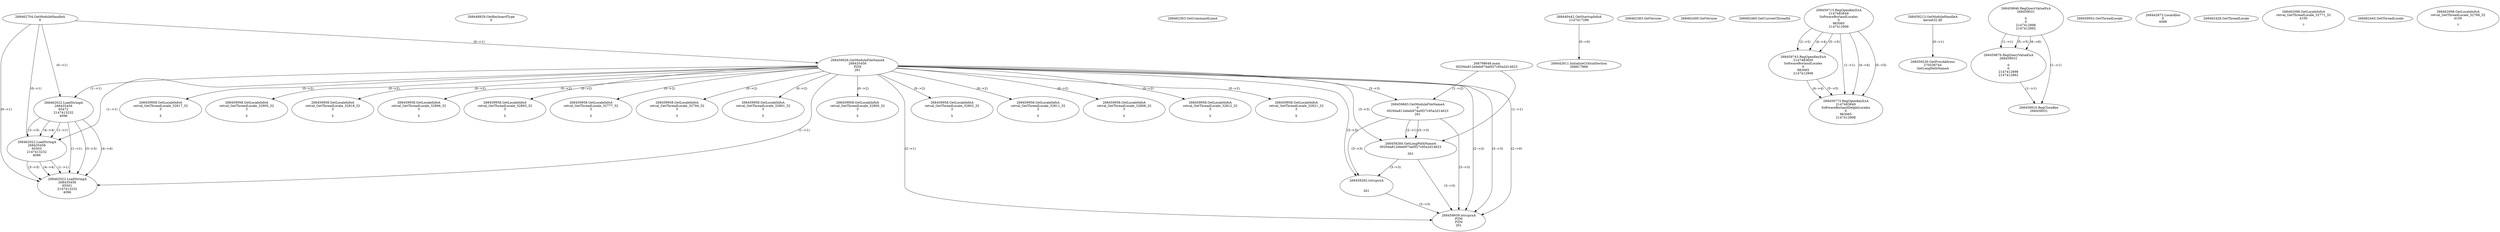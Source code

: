// Global SCDG with merge call
digraph {
	0 [label="268798648.main
00294a812ebeb974a0f27c95a2d14623"]
	1 [label="268462704.GetModuleHandleA
0"]
	2 [label="268448929.GetKeyboardType
0"]
	3 [label="268462363.GetCommandLineA
"]
	4 [label="268440442.GetStartupInfoA
2147417296"]
	5 [label="268462383.GetVersion
"]
	6 [label="268462400.GetVersion
"]
	7 [label="268462460.GetCurrentThreadId
"]
	8 [label="268459026.GetModuleFileNameA
268435456
PZM
261"]
	1 -> 8 [label="(0-->1)"]
	9 [label="268459683.GetModuleFileNameA
0
00294a812ebeb974a0f27c95a2d14623
261"]
	0 -> 9 [label="(1-->2)"]
	8 -> 9 [label="(3-->3)"]
	10 [label="268459713.RegOpenKeyExA
2147483649
Software\Borland\Locales
0
983065
2147412908"]
	11 [label="268459743.RegOpenKeyExA
2147483650
Software\Borland\Locales
0
983065
2147412908"]
	10 -> 11 [label="(2-->2)"]
	10 -> 11 [label="(4-->4)"]
	10 -> 11 [label="(5-->5)"]
	12 [label="268459773.RegOpenKeyExA
2147483649
Software\Borland\Delphi\Locales
0
983065
2147412908"]
	10 -> 12 [label="(1-->1)"]
	10 -> 12 [label="(4-->4)"]
	11 -> 12 [label="(4-->4)"]
	10 -> 12 [label="(5-->5)"]
	11 -> 12 [label="(5-->5)"]
	13 [label="268459213.GetModuleHandleA
kernel32.dll"]
	14 [label="268459230.GetProcAddress
270536744
GetLongPathNameA"]
	13 -> 14 [label="(0-->1)"]
	15 [label="268459260.GetLongPathNameA
00294a812ebeb974a0f27c95a2d14623

261"]
	0 -> 15 [label="(1-->1)"]
	9 -> 15 [label="(2-->1)"]
	8 -> 15 [label="(3-->3)"]
	9 -> 15 [label="(3-->3)"]
	16 [label="268459282.lstrcpynA


261"]
	8 -> 16 [label="(3-->3)"]
	9 -> 16 [label="(3-->3)"]
	15 -> 16 [label="(3-->3)"]
	17 [label="268459846.RegQueryValueExA
268459031

0
0
2147412898
2147412892"]
	18 [label="268459876.RegQueryValueExA
268459031

0
0
2147412898
2147412892"]
	17 -> 18 [label="(1-->1)"]
	17 -> 18 [label="(5-->5)"]
	17 -> 18 [label="(6-->6)"]
	19 [label="268459910.RegCloseKey
268459031"]
	17 -> 19 [label="(1-->1)"]
	18 -> 19 [label="(1-->1)"]
	20 [label="268459939.lstrcpynA
PZM
PZM
261"]
	8 -> 20 [label="(2-->1)"]
	8 -> 20 [label="(2-->2)"]
	8 -> 20 [label="(3-->3)"]
	9 -> 20 [label="(3-->3)"]
	15 -> 20 [label="(3-->3)"]
	16 -> 20 [label="(3-->3)"]
	8 -> 20 [label="(2-->0)"]
	21 [label="268459952.GetThreadLocale
"]
	22 [label="268459958.GetLocaleInfoA
retval_GetThreadLocale_32817_32
3

5"]
	8 -> 22 [label="(0-->2)"]
	23 [label="268462022.LoadStringA
268435456
65472
2147413232
4096"]
	1 -> 23 [label="(0-->1)"]
	8 -> 23 [label="(1-->1)"]
	24 [label="268462022.LoadStringA
268435456
65503
2147413232
4096"]
	1 -> 24 [label="(0-->1)"]
	8 -> 24 [label="(1-->1)"]
	23 -> 24 [label="(1-->1)"]
	23 -> 24 [label="(3-->3)"]
	23 -> 24 [label="(4-->4)"]
	25 [label="268462022.LoadStringA
268435456
65501
2147413232
4096"]
	1 -> 25 [label="(0-->1)"]
	8 -> 25 [label="(1-->1)"]
	23 -> 25 [label="(1-->1)"]
	24 -> 25 [label="(1-->1)"]
	23 -> 25 [label="(3-->3)"]
	24 -> 25 [label="(3-->3)"]
	23 -> 25 [label="(4-->4)"]
	24 -> 25 [label="(4-->4)"]
	26 [label="268442611.InitializeCriticalSection
268817868"]
	4 -> 26 [label="(0-->0)"]
	27 [label="268442672.LocalAlloc
0
4088"]
	28 [label="268462428.GetThreadLocale
"]
	29 [label="268462098.GetLocaleInfoA
retval_GetThreadLocale_32771_32
4100

7"]
	30 [label="268459958.GetLocaleInfoA
retval_GetThreadLocale_32905_32
3

5"]
	8 -> 30 [label="(0-->2)"]
	31 [label="268459958.GetLocaleInfoA
retval_GetThreadLocale_32818_32
3

5"]
	8 -> 31 [label="(0-->2)"]
	32 [label="268459958.GetLocaleInfoA
retval_GetThreadLocale_32896_32
3

5"]
	8 -> 32 [label="(0-->2)"]
	33 [label="268459958.GetLocaleInfoA
retval_GetThreadLocale_32893_32
3

5"]
	8 -> 33 [label="(0-->2)"]
	34 [label="268459958.GetLocaleInfoA
retval_GetThreadLocale_32777_32
3

5"]
	8 -> 34 [label="(0-->2)"]
	35 [label="268459958.GetLocaleInfoA
retval_GetThreadLocale_32794_32
3

5"]
	8 -> 35 [label="(0-->2)"]
	36 [label="268459958.GetLocaleInfoA
retval_GetThreadLocale_32801_32
3

5"]
	8 -> 36 [label="(0-->2)"]
	37 [label="268459958.GetLocaleInfoA
retval_GetThreadLocale_32800_32
3

5"]
	8 -> 37 [label="(0-->2)"]
	38 [label="268459958.GetLocaleInfoA
retval_GetThreadLocale_32802_32
3

5"]
	8 -> 38 [label="(0-->2)"]
	39 [label="268459958.GetLocaleInfoA
retval_GetThreadLocale_32811_32
3

5"]
	8 -> 39 [label="(0-->2)"]
	40 [label="268459958.GetLocaleInfoA
retval_GetThreadLocale_32808_32
3

5"]
	8 -> 40 [label="(0-->2)"]
	41 [label="268459958.GetLocaleInfoA
retval_GetThreadLocale_32812_32
3

5"]
	8 -> 41 [label="(0-->2)"]
	42 [label="268462445.GetThreadLocale
"]
	43 [label="268462098.GetLocaleInfoA
retval_GetThreadLocale_32768_32
4100

7"]
	44 [label="268459958.GetLocaleInfoA
retval_GetThreadLocale_32821_32
3

5"]
	8 -> 44 [label="(0-->2)"]
}
